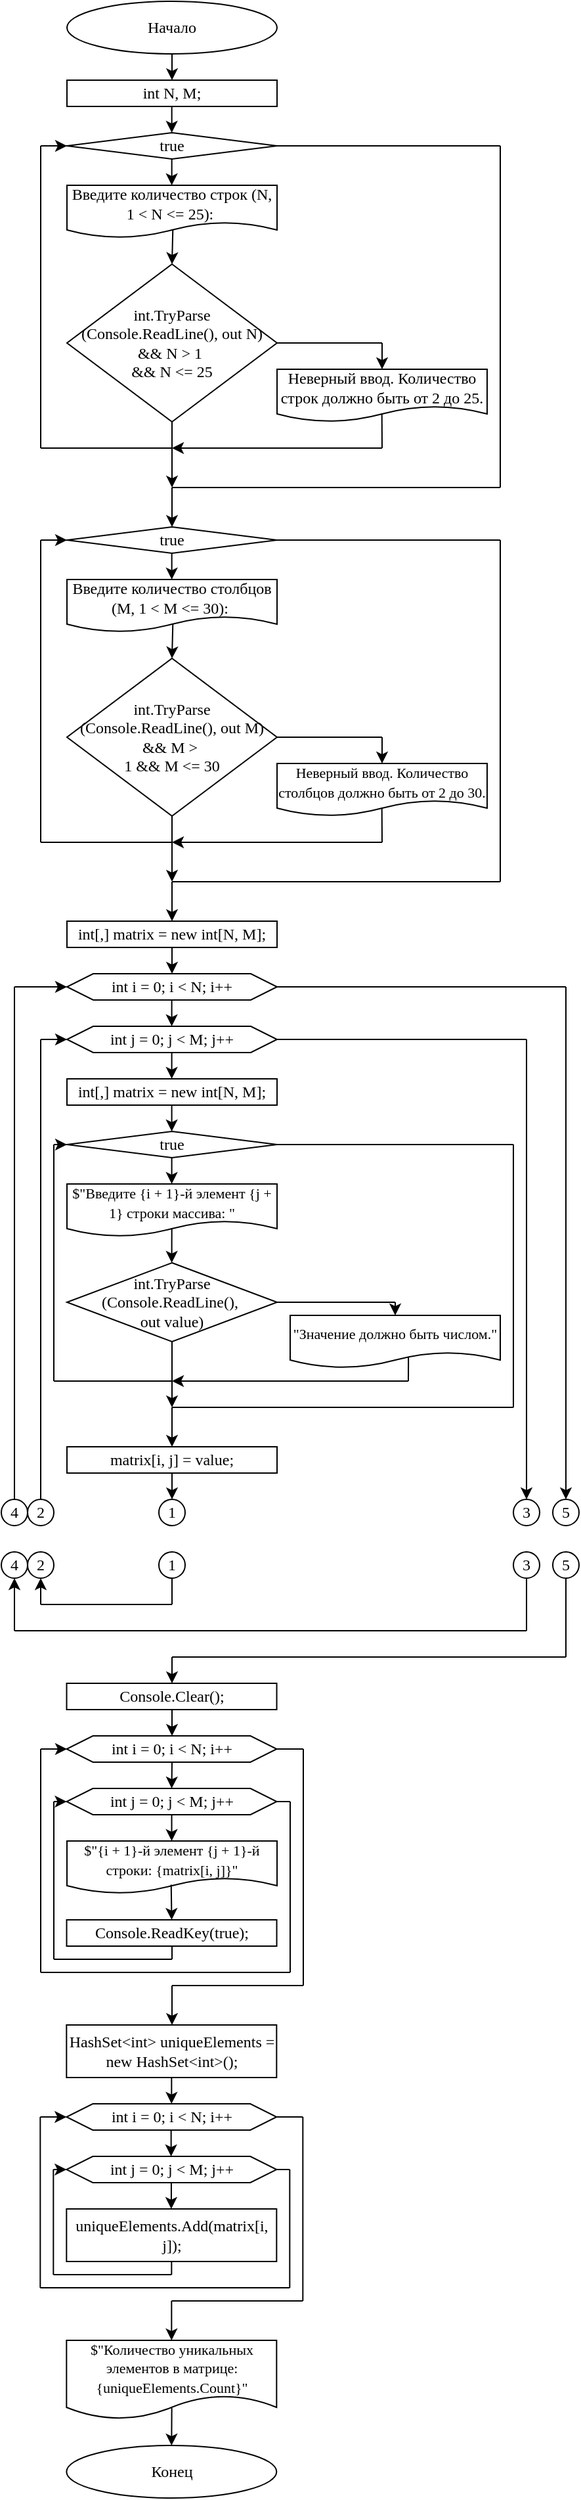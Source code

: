 <mxfile version="24.7.17">
  <diagram name="Страница — 1" id="_hEnDNuZC0-9BNf5I3-u">
    <mxGraphModel dx="1050" dy="621" grid="1" gridSize="10" guides="1" tooltips="1" connect="1" arrows="1" fold="1" page="1" pageScale="1" pageWidth="827" pageHeight="1169" math="0" shadow="0">
      <root>
        <mxCell id="0" />
        <mxCell id="1" parent="0" />
        <mxCell id="D90VI0-EXbcfJWrA68ud-1" value="&lt;font face=&quot;Times New Roman&quot;&gt;Начало&lt;/font&gt;" style="ellipse;whiteSpace=wrap;html=1;" parent="1" vertex="1">
          <mxGeometry x="320" width="160" height="40" as="geometry" />
        </mxCell>
        <mxCell id="D90VI0-EXbcfJWrA68ud-2" value="" style="endArrow=classic;html=1;rounded=0;" parent="1" edge="1">
          <mxGeometry width="50" height="50" relative="1" as="geometry">
            <mxPoint x="400" y="40" as="sourcePoint" />
            <mxPoint x="400" y="60" as="targetPoint" />
          </mxGeometry>
        </mxCell>
        <mxCell id="D90VI0-EXbcfJWrA68ud-3" value="&lt;font face=&quot;Times New Roman&quot;&gt;int N, M;&lt;/font&gt;" style="rounded=0;whiteSpace=wrap;html=1;" parent="1" vertex="1">
          <mxGeometry x="320" y="60" width="160" height="20" as="geometry" />
        </mxCell>
        <mxCell id="D90VI0-EXbcfJWrA68ud-4" value="" style="endArrow=classic;html=1;rounded=0;" parent="1" edge="1">
          <mxGeometry width="50" height="50" relative="1" as="geometry">
            <mxPoint x="399.83" y="80" as="sourcePoint" />
            <mxPoint x="399.83" y="100" as="targetPoint" />
          </mxGeometry>
        </mxCell>
        <mxCell id="D90VI0-EXbcfJWrA68ud-5" value="&lt;font face=&quot;Times New Roman&quot;&gt;true&lt;/font&gt;" style="rhombus;whiteSpace=wrap;html=1;" parent="1" vertex="1">
          <mxGeometry x="320" y="100" width="160" height="20" as="geometry" />
        </mxCell>
        <mxCell id="D90VI0-EXbcfJWrA68ud-6" value="" style="endArrow=classic;html=1;rounded=0;" parent="1" edge="1">
          <mxGeometry width="50" height="50" relative="1" as="geometry">
            <mxPoint x="399.83" y="120" as="sourcePoint" />
            <mxPoint x="399.83" y="140" as="targetPoint" />
          </mxGeometry>
        </mxCell>
        <mxCell id="D90VI0-EXbcfJWrA68ud-7" value="&lt;font face=&quot;Times New Roman&quot;&gt;Введите количество строк (N, 1 &amp;lt; N &amp;lt;= 25):&amp;nbsp;&lt;/font&gt;" style="shape=document;whiteSpace=wrap;html=1;boundedLbl=1;" parent="1" vertex="1">
          <mxGeometry x="320" y="140" width="160" height="40" as="geometry" />
        </mxCell>
        <mxCell id="D90VI0-EXbcfJWrA68ud-8" value="" style="endArrow=classic;html=1;rounded=0;exitX=0.504;exitY=0.847;exitDx=0;exitDy=0;exitPerimeter=0;" parent="1" source="D90VI0-EXbcfJWrA68ud-7" edge="1">
          <mxGeometry width="50" height="50" relative="1" as="geometry">
            <mxPoint x="350" y="250" as="sourcePoint" />
            <mxPoint x="400" y="200" as="targetPoint" />
          </mxGeometry>
        </mxCell>
        <mxCell id="D90VI0-EXbcfJWrA68ud-9" value="&lt;font face=&quot;Times New Roman&quot;&gt;int.TryParse&lt;/font&gt;&lt;div&gt;&lt;font face=&quot;OwuggKouk_obIYydFLFJ&quot;&gt;(Console.ReadLine(), out N) &amp;amp;&amp;amp; N &amp;gt; 1&amp;nbsp;&lt;/font&gt;&lt;/div&gt;&lt;div&gt;&lt;font face=&quot;OwuggKouk_obIYydFLFJ&quot;&gt;&amp;amp;&amp;amp; N &amp;lt;= 25&lt;/font&gt;&lt;/div&gt;" style="rhombus;whiteSpace=wrap;html=1;" parent="1" vertex="1">
          <mxGeometry x="320" y="200" width="160" height="120" as="geometry" />
        </mxCell>
        <mxCell id="D90VI0-EXbcfJWrA68ud-10" value="" style="endArrow=none;html=1;rounded=0;" parent="1" edge="1">
          <mxGeometry width="50" height="50" relative="1" as="geometry">
            <mxPoint x="480" y="260" as="sourcePoint" />
            <mxPoint x="560" y="260" as="targetPoint" />
          </mxGeometry>
        </mxCell>
        <mxCell id="D90VI0-EXbcfJWrA68ud-11" value="&lt;font face=&quot;Times New Roman&quot;&gt;Неверный ввод. Количество строк должно быть от 2 до 25.&lt;/font&gt;" style="shape=document;whiteSpace=wrap;html=1;boundedLbl=1;" parent="1" vertex="1">
          <mxGeometry x="480" y="280" width="160" height="40" as="geometry" />
        </mxCell>
        <mxCell id="D90VI0-EXbcfJWrA68ud-12" value="" style="endArrow=classic;html=1;rounded=0;entryX=0.5;entryY=0;entryDx=0;entryDy=0;" parent="1" target="D90VI0-EXbcfJWrA68ud-11" edge="1">
          <mxGeometry width="50" height="50" relative="1" as="geometry">
            <mxPoint x="560" y="260" as="sourcePoint" />
            <mxPoint x="610" y="210" as="targetPoint" />
          </mxGeometry>
        </mxCell>
        <mxCell id="D90VI0-EXbcfJWrA68ud-16" value="" style="endArrow=classic;html=1;rounded=0;" parent="1" edge="1">
          <mxGeometry width="50" height="50" relative="1" as="geometry">
            <mxPoint x="560" y="340" as="sourcePoint" />
            <mxPoint x="400" y="340" as="targetPoint" />
          </mxGeometry>
        </mxCell>
        <mxCell id="D90VI0-EXbcfJWrA68ud-17" value="" style="endArrow=none;html=1;rounded=0;entryX=0.499;entryY=0.842;entryDx=0;entryDy=0;entryPerimeter=0;" parent="1" target="D90VI0-EXbcfJWrA68ud-11" edge="1">
          <mxGeometry width="50" height="50" relative="1" as="geometry">
            <mxPoint x="560" y="340" as="sourcePoint" />
            <mxPoint x="610" y="290" as="targetPoint" />
          </mxGeometry>
        </mxCell>
        <mxCell id="D90VI0-EXbcfJWrA68ud-18" value="" style="endArrow=none;html=1;rounded=0;" parent="1" edge="1">
          <mxGeometry width="50" height="50" relative="1" as="geometry">
            <mxPoint x="400" y="360" as="sourcePoint" />
            <mxPoint x="400" y="320" as="targetPoint" />
          </mxGeometry>
        </mxCell>
        <mxCell id="D90VI0-EXbcfJWrA68ud-19" value="" style="endArrow=none;html=1;rounded=0;" parent="1" edge="1">
          <mxGeometry width="50" height="50" relative="1" as="geometry">
            <mxPoint x="300" y="340" as="sourcePoint" />
            <mxPoint x="400" y="340" as="targetPoint" />
          </mxGeometry>
        </mxCell>
        <mxCell id="D90VI0-EXbcfJWrA68ud-20" value="" style="endArrow=none;html=1;rounded=0;" parent="1" edge="1">
          <mxGeometry width="50" height="50" relative="1" as="geometry">
            <mxPoint x="300" y="340" as="sourcePoint" />
            <mxPoint x="300" y="110" as="targetPoint" />
          </mxGeometry>
        </mxCell>
        <mxCell id="D90VI0-EXbcfJWrA68ud-21" value="" style="endArrow=classic;html=1;rounded=0;" parent="1" edge="1">
          <mxGeometry width="50" height="50" relative="1" as="geometry">
            <mxPoint x="300" y="110" as="sourcePoint" />
            <mxPoint x="320" y="110" as="targetPoint" />
          </mxGeometry>
        </mxCell>
        <mxCell id="D90VI0-EXbcfJWrA68ud-22" value="" style="endArrow=none;html=1;rounded=0;" parent="1" edge="1">
          <mxGeometry width="50" height="50" relative="1" as="geometry">
            <mxPoint x="650" y="110" as="sourcePoint" />
            <mxPoint x="480" y="110" as="targetPoint" />
          </mxGeometry>
        </mxCell>
        <mxCell id="D90VI0-EXbcfJWrA68ud-23" value="" style="endArrow=none;html=1;rounded=0;" parent="1" edge="1">
          <mxGeometry width="50" height="50" relative="1" as="geometry">
            <mxPoint x="650" y="110" as="sourcePoint" />
            <mxPoint x="650" y="370" as="targetPoint" />
          </mxGeometry>
        </mxCell>
        <mxCell id="D90VI0-EXbcfJWrA68ud-24" value="" style="endArrow=none;html=1;rounded=0;" parent="1" edge="1">
          <mxGeometry width="50" height="50" relative="1" as="geometry">
            <mxPoint x="400" y="370" as="sourcePoint" />
            <mxPoint x="650" y="370" as="targetPoint" />
          </mxGeometry>
        </mxCell>
        <mxCell id="D90VI0-EXbcfJWrA68ud-25" value="" style="endArrow=classic;html=1;rounded=0;" parent="1" edge="1">
          <mxGeometry width="50" height="50" relative="1" as="geometry">
            <mxPoint x="400" y="370" as="sourcePoint" />
            <mxPoint x="400" y="400" as="targetPoint" />
          </mxGeometry>
        </mxCell>
        <mxCell id="D90VI0-EXbcfJWrA68ud-26" value="" style="endArrow=classic;html=1;rounded=0;" parent="1" edge="1">
          <mxGeometry width="50" height="50" relative="1" as="geometry">
            <mxPoint x="400" y="360" as="sourcePoint" />
            <mxPoint x="400" y="370" as="targetPoint" />
          </mxGeometry>
        </mxCell>
        <mxCell id="D90VI0-EXbcfJWrA68ud-27" value="&lt;font face=&quot;Times New Roman&quot;&gt;true&lt;/font&gt;" style="rhombus;whiteSpace=wrap;html=1;" parent="1" vertex="1">
          <mxGeometry x="320" y="400" width="160" height="20" as="geometry" />
        </mxCell>
        <mxCell id="D90VI0-EXbcfJWrA68ud-28" value="" style="endArrow=classic;html=1;rounded=0;" parent="1" edge="1">
          <mxGeometry width="50" height="50" relative="1" as="geometry">
            <mxPoint x="399.83" y="420" as="sourcePoint" />
            <mxPoint x="399.83" y="440" as="targetPoint" />
          </mxGeometry>
        </mxCell>
        <mxCell id="D90VI0-EXbcfJWrA68ud-29" value="&lt;font face=&quot;Times New Roman&quot;&gt;Введите количество столбцов (M, 1 &amp;lt; M &amp;lt;= 30):&amp;nbsp;&lt;/font&gt;" style="shape=document;whiteSpace=wrap;html=1;boundedLbl=1;" parent="1" vertex="1">
          <mxGeometry x="320" y="440" width="160" height="40" as="geometry" />
        </mxCell>
        <mxCell id="D90VI0-EXbcfJWrA68ud-30" value="" style="endArrow=classic;html=1;rounded=0;exitX=0.504;exitY=0.847;exitDx=0;exitDy=0;exitPerimeter=0;" parent="1" source="D90VI0-EXbcfJWrA68ud-29" edge="1">
          <mxGeometry width="50" height="50" relative="1" as="geometry">
            <mxPoint x="350" y="550" as="sourcePoint" />
            <mxPoint x="400" y="500" as="targetPoint" />
          </mxGeometry>
        </mxCell>
        <mxCell id="D90VI0-EXbcfJWrA68ud-31" value="&lt;font face=&quot;Times New Roman&quot;&gt;int.TryParse&lt;/font&gt;&lt;div&gt;&lt;font face=&quot;Times New Roman&quot;&gt;(Console.ReadLine(), out M) &amp;amp;&amp;amp; M &amp;gt;&amp;nbsp;&lt;/font&gt;&lt;/div&gt;&lt;div&gt;&lt;font face=&quot;Times New Roman&quot;&gt;1 &amp;amp;&amp;amp; M &amp;lt;= 30&lt;/font&gt;&lt;/div&gt;" style="rhombus;whiteSpace=wrap;html=1;" parent="1" vertex="1">
          <mxGeometry x="320" y="500" width="160" height="120" as="geometry" />
        </mxCell>
        <mxCell id="D90VI0-EXbcfJWrA68ud-32" value="" style="endArrow=none;html=1;rounded=0;" parent="1" edge="1">
          <mxGeometry width="50" height="50" relative="1" as="geometry">
            <mxPoint x="480" y="560" as="sourcePoint" />
            <mxPoint x="560" y="560" as="targetPoint" />
          </mxGeometry>
        </mxCell>
        <mxCell id="D90VI0-EXbcfJWrA68ud-33" value="&lt;font style=&quot;font-size: 11px;&quot; face=&quot;Times New Roman&quot;&gt;Неверный ввод. Количество столбцов должно быть от 2 до 30.&lt;/font&gt;" style="shape=document;whiteSpace=wrap;html=1;boundedLbl=1;" parent="1" vertex="1">
          <mxGeometry x="480" y="580" width="160" height="40" as="geometry" />
        </mxCell>
        <mxCell id="D90VI0-EXbcfJWrA68ud-34" value="" style="endArrow=classic;html=1;rounded=0;entryX=0.5;entryY=0;entryDx=0;entryDy=0;" parent="1" target="D90VI0-EXbcfJWrA68ud-33" edge="1">
          <mxGeometry width="50" height="50" relative="1" as="geometry">
            <mxPoint x="560" y="560" as="sourcePoint" />
            <mxPoint x="610" y="510" as="targetPoint" />
          </mxGeometry>
        </mxCell>
        <mxCell id="D90VI0-EXbcfJWrA68ud-35" value="" style="endArrow=classic;html=1;rounded=0;" parent="1" edge="1">
          <mxGeometry width="50" height="50" relative="1" as="geometry">
            <mxPoint x="560" y="640" as="sourcePoint" />
            <mxPoint x="400" y="640" as="targetPoint" />
          </mxGeometry>
        </mxCell>
        <mxCell id="D90VI0-EXbcfJWrA68ud-36" value="" style="endArrow=none;html=1;rounded=0;entryX=0.499;entryY=0.842;entryDx=0;entryDy=0;entryPerimeter=0;" parent="1" target="D90VI0-EXbcfJWrA68ud-33" edge="1">
          <mxGeometry width="50" height="50" relative="1" as="geometry">
            <mxPoint x="560" y="640" as="sourcePoint" />
            <mxPoint x="610" y="590" as="targetPoint" />
          </mxGeometry>
        </mxCell>
        <mxCell id="D90VI0-EXbcfJWrA68ud-37" value="" style="endArrow=none;html=1;rounded=0;" parent="1" edge="1">
          <mxGeometry width="50" height="50" relative="1" as="geometry">
            <mxPoint x="400" y="660" as="sourcePoint" />
            <mxPoint x="400" y="620" as="targetPoint" />
          </mxGeometry>
        </mxCell>
        <mxCell id="D90VI0-EXbcfJWrA68ud-38" value="" style="endArrow=none;html=1;rounded=0;" parent="1" edge="1">
          <mxGeometry width="50" height="50" relative="1" as="geometry">
            <mxPoint x="300" y="640" as="sourcePoint" />
            <mxPoint x="400" y="640" as="targetPoint" />
          </mxGeometry>
        </mxCell>
        <mxCell id="D90VI0-EXbcfJWrA68ud-39" value="" style="endArrow=none;html=1;rounded=0;" parent="1" edge="1">
          <mxGeometry width="50" height="50" relative="1" as="geometry">
            <mxPoint x="300" y="640" as="sourcePoint" />
            <mxPoint x="300" y="410" as="targetPoint" />
          </mxGeometry>
        </mxCell>
        <mxCell id="D90VI0-EXbcfJWrA68ud-40" value="" style="endArrow=classic;html=1;rounded=0;" parent="1" edge="1">
          <mxGeometry width="50" height="50" relative="1" as="geometry">
            <mxPoint x="300" y="410" as="sourcePoint" />
            <mxPoint x="320" y="410" as="targetPoint" />
          </mxGeometry>
        </mxCell>
        <mxCell id="D90VI0-EXbcfJWrA68ud-41" value="" style="endArrow=none;html=1;rounded=0;" parent="1" edge="1">
          <mxGeometry width="50" height="50" relative="1" as="geometry">
            <mxPoint x="650" y="410" as="sourcePoint" />
            <mxPoint x="480" y="410" as="targetPoint" />
          </mxGeometry>
        </mxCell>
        <mxCell id="D90VI0-EXbcfJWrA68ud-42" value="" style="endArrow=none;html=1;rounded=0;" parent="1" edge="1">
          <mxGeometry width="50" height="50" relative="1" as="geometry">
            <mxPoint x="650" y="410" as="sourcePoint" />
            <mxPoint x="650" y="670" as="targetPoint" />
          </mxGeometry>
        </mxCell>
        <mxCell id="D90VI0-EXbcfJWrA68ud-43" value="" style="endArrow=none;html=1;rounded=0;" parent="1" edge="1">
          <mxGeometry width="50" height="50" relative="1" as="geometry">
            <mxPoint x="400" y="670" as="sourcePoint" />
            <mxPoint x="650" y="670" as="targetPoint" />
          </mxGeometry>
        </mxCell>
        <mxCell id="D90VI0-EXbcfJWrA68ud-44" value="" style="endArrow=classic;html=1;rounded=0;" parent="1" edge="1">
          <mxGeometry width="50" height="50" relative="1" as="geometry">
            <mxPoint x="400" y="670" as="sourcePoint" />
            <mxPoint x="400" y="700" as="targetPoint" />
          </mxGeometry>
        </mxCell>
        <mxCell id="D90VI0-EXbcfJWrA68ud-45" value="" style="endArrow=classic;html=1;rounded=0;" parent="1" edge="1">
          <mxGeometry width="50" height="50" relative="1" as="geometry">
            <mxPoint x="400" y="660" as="sourcePoint" />
            <mxPoint x="400" y="670" as="targetPoint" />
          </mxGeometry>
        </mxCell>
        <mxCell id="D90VI0-EXbcfJWrA68ud-46" value="&lt;font face=&quot;Times New Roman&quot;&gt;int[,] matrix = new int[N, M];&lt;/font&gt;" style="rounded=0;whiteSpace=wrap;html=1;" parent="1" vertex="1">
          <mxGeometry x="320" y="700" width="160" height="20" as="geometry" />
        </mxCell>
        <mxCell id="D90VI0-EXbcfJWrA68ud-47" value="" style="endArrow=classic;html=1;rounded=0;" parent="1" edge="1">
          <mxGeometry width="50" height="50" relative="1" as="geometry">
            <mxPoint x="400" y="720" as="sourcePoint" />
            <mxPoint x="400" y="740" as="targetPoint" />
          </mxGeometry>
        </mxCell>
        <mxCell id="D90VI0-EXbcfJWrA68ud-48" value="&lt;font face=&quot;Times New Roman&quot;&gt;int i = 0; i &amp;lt; N; i++&lt;/font&gt;" style="shape=hexagon;perimeter=hexagonPerimeter2;whiteSpace=wrap;html=1;fixedSize=1;" parent="1" vertex="1">
          <mxGeometry x="320" y="740" width="160" height="20" as="geometry" />
        </mxCell>
        <mxCell id="D90VI0-EXbcfJWrA68ud-49" value="" style="endArrow=classic;html=1;rounded=0;" parent="1" edge="1">
          <mxGeometry width="50" height="50" relative="1" as="geometry">
            <mxPoint x="399.8" y="760" as="sourcePoint" />
            <mxPoint x="399.8" y="780" as="targetPoint" />
          </mxGeometry>
        </mxCell>
        <mxCell id="D90VI0-EXbcfJWrA68ud-50" value="&lt;font face=&quot;Times New Roman&quot;&gt;int j = 0; j &amp;lt; M; j++&lt;/font&gt;" style="shape=hexagon;perimeter=hexagonPerimeter2;whiteSpace=wrap;html=1;fixedSize=1;" parent="1" vertex="1">
          <mxGeometry x="320" y="780" width="160" height="20" as="geometry" />
        </mxCell>
        <mxCell id="D90VI0-EXbcfJWrA68ud-51" value="&lt;font face=&quot;Times New Roman&quot;&gt;int[,] matrix = new int[N, M];&lt;/font&gt;" style="rounded=0;whiteSpace=wrap;html=1;" parent="1" vertex="1">
          <mxGeometry x="320" y="820" width="160" height="20" as="geometry" />
        </mxCell>
        <mxCell id="D90VI0-EXbcfJWrA68ud-52" value="" style="endArrow=classic;html=1;rounded=0;" parent="1" edge="1">
          <mxGeometry width="50" height="50" relative="1" as="geometry">
            <mxPoint x="399.8" y="800" as="sourcePoint" />
            <mxPoint x="399.8" y="820" as="targetPoint" />
          </mxGeometry>
        </mxCell>
        <mxCell id="D90VI0-EXbcfJWrA68ud-53" value="" style="endArrow=classic;html=1;rounded=0;" parent="1" edge="1">
          <mxGeometry width="50" height="50" relative="1" as="geometry">
            <mxPoint x="399.8" y="840" as="sourcePoint" />
            <mxPoint x="399.8" y="860" as="targetPoint" />
          </mxGeometry>
        </mxCell>
        <mxCell id="D90VI0-EXbcfJWrA68ud-54" value="&lt;font face=&quot;Times New Roman&quot;&gt;true&lt;/font&gt;" style="rhombus;whiteSpace=wrap;html=1;" parent="1" vertex="1">
          <mxGeometry x="320" y="860" width="160" height="20" as="geometry" />
        </mxCell>
        <mxCell id="D90VI0-EXbcfJWrA68ud-55" value="" style="endArrow=classic;html=1;rounded=0;" parent="1" edge="1">
          <mxGeometry width="50" height="50" relative="1" as="geometry">
            <mxPoint x="399.8" y="880" as="sourcePoint" />
            <mxPoint x="399.8" y="900" as="targetPoint" />
          </mxGeometry>
        </mxCell>
        <mxCell id="D90VI0-EXbcfJWrA68ud-56" value="&lt;font face=&quot;Times New Roman&quot;&gt;&lt;span style=&quot;font-size: 11px;&quot;&gt;$&quot;Введите {i + 1}-й элемент {j + 1} строки массива: &quot;&lt;/span&gt;&lt;/font&gt;" style="shape=document;whiteSpace=wrap;html=1;boundedLbl=1;" parent="1" vertex="1">
          <mxGeometry x="320" y="900" width="160" height="40" as="geometry" />
        </mxCell>
        <mxCell id="D90VI0-EXbcfJWrA68ud-57" value="" style="endArrow=classic;html=1;rounded=0;exitX=0.499;exitY=0.838;exitDx=0;exitDy=0;exitPerimeter=0;" parent="1" source="D90VI0-EXbcfJWrA68ud-56" edge="1">
          <mxGeometry width="50" height="50" relative="1" as="geometry">
            <mxPoint x="399.8" y="940" as="sourcePoint" />
            <mxPoint x="399.8" y="960" as="targetPoint" />
          </mxGeometry>
        </mxCell>
        <mxCell id="D90VI0-EXbcfJWrA68ud-58" value="&lt;font face=&quot;Times New Roman&quot;&gt;int.TryParse&lt;/font&gt;&lt;div&gt;&lt;font face=&quot;Times New Roman&quot;&gt;(Console.ReadLine(),&amp;nbsp;&lt;/font&gt;&lt;/div&gt;&lt;div&gt;&lt;font face=&quot;Times New Roman&quot;&gt;out value)&lt;/font&gt;&lt;br&gt;&lt;/div&gt;" style="rhombus;whiteSpace=wrap;html=1;" parent="1" vertex="1">
          <mxGeometry x="320" y="960" width="160" height="60" as="geometry" />
        </mxCell>
        <mxCell id="D90VI0-EXbcfJWrA68ud-59" value="" style="endArrow=none;html=1;rounded=0;" parent="1" edge="1">
          <mxGeometry width="50" height="50" relative="1" as="geometry">
            <mxPoint x="480" y="990" as="sourcePoint" />
            <mxPoint x="570" y="990" as="targetPoint" />
          </mxGeometry>
        </mxCell>
        <mxCell id="D90VI0-EXbcfJWrA68ud-60" value="&lt;font face=&quot;Times New Roman&quot;&gt;&lt;span style=&quot;font-size: 11px;&quot;&gt;&quot;Значение должно быть числом.&quot;&lt;/span&gt;&lt;/font&gt;" style="shape=document;whiteSpace=wrap;html=1;boundedLbl=1;" parent="1" vertex="1">
          <mxGeometry x="490" y="1000" width="160" height="40" as="geometry" />
        </mxCell>
        <mxCell id="D90VI0-EXbcfJWrA68ud-61" value="" style="endArrow=classic;html=1;rounded=0;entryX=0.5;entryY=0;entryDx=0;entryDy=0;" parent="1" target="D90VI0-EXbcfJWrA68ud-60" edge="1">
          <mxGeometry width="50" height="50" relative="1" as="geometry">
            <mxPoint x="570" y="990" as="sourcePoint" />
            <mxPoint x="620" y="940" as="targetPoint" />
          </mxGeometry>
        </mxCell>
        <mxCell id="D90VI0-EXbcfJWrA68ud-63" value="" style="endArrow=none;html=1;rounded=0;entryX=0.563;entryY=0.794;entryDx=0;entryDy=0;entryPerimeter=0;" parent="1" target="D90VI0-EXbcfJWrA68ud-60" edge="1">
          <mxGeometry width="50" height="50" relative="1" as="geometry">
            <mxPoint x="580" y="1050" as="sourcePoint" />
            <mxPoint x="580" y="1040" as="targetPoint" />
          </mxGeometry>
        </mxCell>
        <mxCell id="D90VI0-EXbcfJWrA68ud-64" value="" style="endArrow=classic;html=1;rounded=0;" parent="1" edge="1">
          <mxGeometry width="50" height="50" relative="1" as="geometry">
            <mxPoint x="580" y="1050" as="sourcePoint" />
            <mxPoint x="400" y="1050" as="targetPoint" />
          </mxGeometry>
        </mxCell>
        <mxCell id="D90VI0-EXbcfJWrA68ud-65" value="" style="endArrow=none;html=1;rounded=0;" parent="1" edge="1">
          <mxGeometry width="50" height="50" relative="1" as="geometry">
            <mxPoint x="400" y="1060" as="sourcePoint" />
            <mxPoint x="400" y="1020" as="targetPoint" />
          </mxGeometry>
        </mxCell>
        <mxCell id="D90VI0-EXbcfJWrA68ud-66" value="" style="endArrow=none;html=1;rounded=0;" parent="1" edge="1">
          <mxGeometry width="50" height="50" relative="1" as="geometry">
            <mxPoint x="310" y="1050" as="sourcePoint" />
            <mxPoint x="400" y="1050" as="targetPoint" />
          </mxGeometry>
        </mxCell>
        <mxCell id="D90VI0-EXbcfJWrA68ud-67" value="" style="endArrow=none;html=1;rounded=0;" parent="1" edge="1">
          <mxGeometry width="50" height="50" relative="1" as="geometry">
            <mxPoint x="310" y="1050" as="sourcePoint" />
            <mxPoint x="310" y="870" as="targetPoint" />
          </mxGeometry>
        </mxCell>
        <mxCell id="D90VI0-EXbcfJWrA68ud-68" value="" style="endArrow=classic;html=1;rounded=0;" parent="1" edge="1">
          <mxGeometry width="50" height="50" relative="1" as="geometry">
            <mxPoint x="310" y="870" as="sourcePoint" />
            <mxPoint x="320" y="870" as="targetPoint" />
          </mxGeometry>
        </mxCell>
        <mxCell id="D90VI0-EXbcfJWrA68ud-69" value="" style="endArrow=none;html=1;rounded=0;" parent="1" edge="1">
          <mxGeometry width="50" height="50" relative="1" as="geometry">
            <mxPoint x="660" y="870" as="sourcePoint" />
            <mxPoint x="480" y="870" as="targetPoint" />
          </mxGeometry>
        </mxCell>
        <mxCell id="D90VI0-EXbcfJWrA68ud-70" value="" style="endArrow=none;html=1;rounded=0;" parent="1" edge="1">
          <mxGeometry width="50" height="50" relative="1" as="geometry">
            <mxPoint x="660" y="1070" as="sourcePoint" />
            <mxPoint x="660" y="870" as="targetPoint" />
          </mxGeometry>
        </mxCell>
        <mxCell id="D90VI0-EXbcfJWrA68ud-71" value="" style="endArrow=none;html=1;rounded=0;" parent="1" edge="1">
          <mxGeometry width="50" height="50" relative="1" as="geometry">
            <mxPoint x="400" y="1070" as="sourcePoint" />
            <mxPoint x="660" y="1070" as="targetPoint" />
          </mxGeometry>
        </mxCell>
        <mxCell id="D90VI0-EXbcfJWrA68ud-72" value="" style="endArrow=classic;html=1;rounded=0;" parent="1" edge="1">
          <mxGeometry width="50" height="50" relative="1" as="geometry">
            <mxPoint x="400" y="1070" as="sourcePoint" />
            <mxPoint x="400" y="1100" as="targetPoint" />
          </mxGeometry>
        </mxCell>
        <mxCell id="D90VI0-EXbcfJWrA68ud-73" value="" style="endArrow=classic;html=1;rounded=0;" parent="1" edge="1">
          <mxGeometry width="50" height="50" relative="1" as="geometry">
            <mxPoint x="400" y="1060" as="sourcePoint" />
            <mxPoint x="400" y="1070" as="targetPoint" />
          </mxGeometry>
        </mxCell>
        <mxCell id="D90VI0-EXbcfJWrA68ud-74" value="&lt;font face=&quot;Times New Roman&quot;&gt;matrix[i, j] = value;&lt;/font&gt;" style="rounded=0;whiteSpace=wrap;html=1;" parent="1" vertex="1">
          <mxGeometry x="320" y="1100" width="160" height="20" as="geometry" />
        </mxCell>
        <mxCell id="D90VI0-EXbcfJWrA68ud-75" value="" style="endArrow=classic;html=1;rounded=0;" parent="1" edge="1">
          <mxGeometry width="50" height="50" relative="1" as="geometry">
            <mxPoint x="400" y="1120" as="sourcePoint" />
            <mxPoint x="400" y="1140" as="targetPoint" />
          </mxGeometry>
        </mxCell>
        <mxCell id="D90VI0-EXbcfJWrA68ud-76" value="&lt;font face=&quot;Times New Roman&quot;&gt;1&lt;/font&gt;" style="ellipse;whiteSpace=wrap;html=1;aspect=fixed;" parent="1" vertex="1">
          <mxGeometry x="390" y="1140" width="20" height="20" as="geometry" />
        </mxCell>
        <mxCell id="D90VI0-EXbcfJWrA68ud-77" value="&lt;font face=&quot;Times New Roman&quot;&gt;1&lt;/font&gt;" style="ellipse;whiteSpace=wrap;html=1;aspect=fixed;" parent="1" vertex="1">
          <mxGeometry x="390" y="1180" width="20" height="20" as="geometry" />
        </mxCell>
        <mxCell id="D90VI0-EXbcfJWrA68ud-78" value="" style="endArrow=none;html=1;rounded=0;" parent="1" edge="1">
          <mxGeometry width="50" height="50" relative="1" as="geometry">
            <mxPoint x="400" y="1220" as="sourcePoint" />
            <mxPoint x="400" y="1200" as="targetPoint" />
          </mxGeometry>
        </mxCell>
        <mxCell id="D90VI0-EXbcfJWrA68ud-79" value="" style="endArrow=none;html=1;rounded=0;" parent="1" edge="1">
          <mxGeometry width="50" height="50" relative="1" as="geometry">
            <mxPoint x="300" y="1220" as="sourcePoint" />
            <mxPoint x="400" y="1220" as="targetPoint" />
          </mxGeometry>
        </mxCell>
        <mxCell id="D90VI0-EXbcfJWrA68ud-80" value="" style="endArrow=classic;html=1;rounded=0;" parent="1" edge="1">
          <mxGeometry width="50" height="50" relative="1" as="geometry">
            <mxPoint x="300" y="1220" as="sourcePoint" />
            <mxPoint x="300" y="1200" as="targetPoint" />
          </mxGeometry>
        </mxCell>
        <mxCell id="D90VI0-EXbcfJWrA68ud-81" value="&lt;font face=&quot;Times New Roman&quot;&gt;2&lt;/font&gt;" style="ellipse;whiteSpace=wrap;html=1;aspect=fixed;" parent="1" vertex="1">
          <mxGeometry x="290" y="1180" width="20" height="20" as="geometry" />
        </mxCell>
        <mxCell id="D90VI0-EXbcfJWrA68ud-82" value="&lt;font face=&quot;Times New Roman&quot;&gt;2&lt;/font&gt;" style="ellipse;whiteSpace=wrap;html=1;aspect=fixed;" parent="1" vertex="1">
          <mxGeometry x="290" y="1140" width="20" height="20" as="geometry" />
        </mxCell>
        <mxCell id="D90VI0-EXbcfJWrA68ud-83" value="" style="endArrow=none;html=1;rounded=0;" parent="1" edge="1">
          <mxGeometry width="50" height="50" relative="1" as="geometry">
            <mxPoint x="300" y="1140" as="sourcePoint" />
            <mxPoint x="300" y="790" as="targetPoint" />
          </mxGeometry>
        </mxCell>
        <mxCell id="D90VI0-EXbcfJWrA68ud-84" value="" style="endArrow=classic;html=1;rounded=0;entryX=0;entryY=0.5;entryDx=0;entryDy=0;" parent="1" target="D90VI0-EXbcfJWrA68ud-50" edge="1">
          <mxGeometry width="50" height="50" relative="1" as="geometry">
            <mxPoint x="300" y="790" as="sourcePoint" />
            <mxPoint x="350" y="740" as="targetPoint" />
          </mxGeometry>
        </mxCell>
        <mxCell id="D90VI0-EXbcfJWrA68ud-85" value="" style="endArrow=none;html=1;rounded=0;" parent="1" edge="1">
          <mxGeometry width="50" height="50" relative="1" as="geometry">
            <mxPoint x="480" y="790" as="sourcePoint" />
            <mxPoint x="670" y="790" as="targetPoint" />
          </mxGeometry>
        </mxCell>
        <mxCell id="D90VI0-EXbcfJWrA68ud-87" value="" style="endArrow=classic;html=1;rounded=0;" parent="1" edge="1">
          <mxGeometry width="50" height="50" relative="1" as="geometry">
            <mxPoint x="670" y="790" as="sourcePoint" />
            <mxPoint x="670" y="1140" as="targetPoint" />
          </mxGeometry>
        </mxCell>
        <mxCell id="D90VI0-EXbcfJWrA68ud-88" value="&lt;font face=&quot;Times New Roman&quot;&gt;3&lt;/font&gt;" style="ellipse;whiteSpace=wrap;html=1;aspect=fixed;" parent="1" vertex="1">
          <mxGeometry x="660" y="1140" width="20" height="20" as="geometry" />
        </mxCell>
        <mxCell id="D90VI0-EXbcfJWrA68ud-89" value="&lt;font face=&quot;Times New Roman&quot;&gt;3&lt;/font&gt;" style="ellipse;whiteSpace=wrap;html=1;aspect=fixed;" parent="1" vertex="1">
          <mxGeometry x="660" y="1180" width="20" height="20" as="geometry" />
        </mxCell>
        <mxCell id="D90VI0-EXbcfJWrA68ud-90" value="" style="endArrow=none;html=1;rounded=0;" parent="1" edge="1">
          <mxGeometry width="50" height="50" relative="1" as="geometry">
            <mxPoint x="670" y="1240" as="sourcePoint" />
            <mxPoint x="670" y="1200" as="targetPoint" />
          </mxGeometry>
        </mxCell>
        <mxCell id="D90VI0-EXbcfJWrA68ud-91" value="" style="endArrow=none;html=1;rounded=0;" parent="1" edge="1">
          <mxGeometry width="50" height="50" relative="1" as="geometry">
            <mxPoint x="280" y="1240" as="sourcePoint" />
            <mxPoint x="670" y="1240" as="targetPoint" />
          </mxGeometry>
        </mxCell>
        <mxCell id="D90VI0-EXbcfJWrA68ud-92" value="" style="endArrow=classic;html=1;rounded=0;" parent="1" edge="1">
          <mxGeometry width="50" height="50" relative="1" as="geometry">
            <mxPoint x="280" y="1240" as="sourcePoint" />
            <mxPoint x="280" y="1200" as="targetPoint" />
          </mxGeometry>
        </mxCell>
        <mxCell id="D90VI0-EXbcfJWrA68ud-93" value="&lt;font face=&quot;Times New Roman&quot;&gt;4&lt;/font&gt;" style="ellipse;whiteSpace=wrap;html=1;aspect=fixed;" parent="1" vertex="1">
          <mxGeometry x="270" y="1180" width="20" height="20" as="geometry" />
        </mxCell>
        <mxCell id="D90VI0-EXbcfJWrA68ud-94" value="&lt;font face=&quot;Times New Roman&quot;&gt;4&lt;/font&gt;" style="ellipse;whiteSpace=wrap;html=1;aspect=fixed;" parent="1" vertex="1">
          <mxGeometry x="270" y="1140" width="20" height="20" as="geometry" />
        </mxCell>
        <mxCell id="D90VI0-EXbcfJWrA68ud-95" value="" style="endArrow=none;html=1;rounded=0;" parent="1" edge="1">
          <mxGeometry width="50" height="50" relative="1" as="geometry">
            <mxPoint x="280" y="1140" as="sourcePoint" />
            <mxPoint x="280" y="750" as="targetPoint" />
          </mxGeometry>
        </mxCell>
        <mxCell id="D90VI0-EXbcfJWrA68ud-96" value="" style="endArrow=classic;html=1;rounded=0;entryX=0;entryY=0.5;entryDx=0;entryDy=0;" parent="1" target="D90VI0-EXbcfJWrA68ud-48" edge="1">
          <mxGeometry width="50" height="50" relative="1" as="geometry">
            <mxPoint x="280" y="750" as="sourcePoint" />
            <mxPoint x="330" y="700" as="targetPoint" />
          </mxGeometry>
        </mxCell>
        <mxCell id="D90VI0-EXbcfJWrA68ud-97" value="" style="endArrow=none;html=1;rounded=0;" parent="1" edge="1">
          <mxGeometry width="50" height="50" relative="1" as="geometry">
            <mxPoint x="480" y="750" as="sourcePoint" />
            <mxPoint x="700" y="750" as="targetPoint" />
          </mxGeometry>
        </mxCell>
        <mxCell id="D90VI0-EXbcfJWrA68ud-99" value="" style="endArrow=classic;html=1;rounded=0;" parent="1" edge="1">
          <mxGeometry width="50" height="50" relative="1" as="geometry">
            <mxPoint x="700" y="750" as="sourcePoint" />
            <mxPoint x="700" y="1140" as="targetPoint" />
          </mxGeometry>
        </mxCell>
        <mxCell id="D90VI0-EXbcfJWrA68ud-100" value="&lt;font face=&quot;Times New Roman&quot;&gt;5&lt;/font&gt;" style="ellipse;whiteSpace=wrap;html=1;aspect=fixed;" parent="1" vertex="1">
          <mxGeometry x="690" y="1140" width="20" height="20" as="geometry" />
        </mxCell>
        <mxCell id="D90VI0-EXbcfJWrA68ud-101" value="&lt;font face=&quot;Times New Roman&quot;&gt;5&lt;/font&gt;" style="ellipse;whiteSpace=wrap;html=1;aspect=fixed;" parent="1" vertex="1">
          <mxGeometry x="690" y="1180" width="20" height="20" as="geometry" />
        </mxCell>
        <mxCell id="D90VI0-EXbcfJWrA68ud-102" value="" style="endArrow=none;html=1;rounded=0;" parent="1" edge="1">
          <mxGeometry width="50" height="50" relative="1" as="geometry">
            <mxPoint x="700" y="1200" as="sourcePoint" />
            <mxPoint x="700" y="1260" as="targetPoint" />
          </mxGeometry>
        </mxCell>
        <mxCell id="D90VI0-EXbcfJWrA68ud-103" value="" style="endArrow=none;html=1;rounded=0;" parent="1" edge="1">
          <mxGeometry width="50" height="50" relative="1" as="geometry">
            <mxPoint x="400" y="1260" as="sourcePoint" />
            <mxPoint x="700" y="1260" as="targetPoint" />
          </mxGeometry>
        </mxCell>
        <mxCell id="D90VI0-EXbcfJWrA68ud-104" value="" style="endArrow=classic;html=1;rounded=0;" parent="1" edge="1">
          <mxGeometry width="50" height="50" relative="1" as="geometry">
            <mxPoint x="400" y="1260" as="sourcePoint" />
            <mxPoint x="400" y="1280" as="targetPoint" />
          </mxGeometry>
        </mxCell>
        <mxCell id="D90VI0-EXbcfJWrA68ud-105" value="&lt;font face=&quot;Times New Roman&quot;&gt;HashSet&amp;lt;int&amp;gt; uniqueElements = new HashSet&amp;lt;int&amp;gt;();&lt;/font&gt;" style="rounded=0;whiteSpace=wrap;html=1;" parent="1" vertex="1">
          <mxGeometry x="319.66" y="1540" width="160" height="40" as="geometry" />
        </mxCell>
        <mxCell id="D90VI0-EXbcfJWrA68ud-106" value="" style="endArrow=classic;html=1;rounded=0;" parent="1" edge="1">
          <mxGeometry width="50" height="50" relative="1" as="geometry">
            <mxPoint x="399.66" y="1580" as="sourcePoint" />
            <mxPoint x="399.66" y="1600" as="targetPoint" />
          </mxGeometry>
        </mxCell>
        <mxCell id="D90VI0-EXbcfJWrA68ud-107" value="&lt;span style=&quot;font-family: &amp;quot;Times New Roman&amp;quot;;&quot;&gt;int i = 0; i &amp;lt; N; i++&lt;/span&gt;" style="shape=hexagon;perimeter=hexagonPerimeter2;whiteSpace=wrap;html=1;fixedSize=1;" parent="1" vertex="1">
          <mxGeometry x="319.66" y="1600" width="160" height="20" as="geometry" />
        </mxCell>
        <mxCell id="D90VI0-EXbcfJWrA68ud-108" value="" style="endArrow=classic;html=1;rounded=0;" parent="1" edge="1">
          <mxGeometry width="50" height="50" relative="1" as="geometry">
            <mxPoint x="399.32" y="1620" as="sourcePoint" />
            <mxPoint x="399.32" y="1640" as="targetPoint" />
          </mxGeometry>
        </mxCell>
        <mxCell id="D90VI0-EXbcfJWrA68ud-109" value="&lt;font face=&quot;Times New Roman&quot;&gt;int j = 0; j &amp;lt; M; j++&lt;/font&gt;" style="shape=hexagon;perimeter=hexagonPerimeter2;whiteSpace=wrap;html=1;fixedSize=1;" parent="1" vertex="1">
          <mxGeometry x="319.66" y="1640" width="160" height="20" as="geometry" />
        </mxCell>
        <mxCell id="D90VI0-EXbcfJWrA68ud-110" value="" style="endArrow=classic;html=1;rounded=0;" parent="1" edge="1">
          <mxGeometry width="50" height="50" relative="1" as="geometry">
            <mxPoint x="399.46" y="1660" as="sourcePoint" />
            <mxPoint x="399.46" y="1680" as="targetPoint" />
          </mxGeometry>
        </mxCell>
        <mxCell id="D90VI0-EXbcfJWrA68ud-111" value="&lt;font face=&quot;Times New Roman&quot;&gt;uniqueElements.Add(matrix[i, j]);&lt;/font&gt;" style="rounded=0;whiteSpace=wrap;html=1;" parent="1" vertex="1">
          <mxGeometry x="319.66" y="1680" width="160" height="40" as="geometry" />
        </mxCell>
        <mxCell id="D90VI0-EXbcfJWrA68ud-112" value="" style="endArrow=none;html=1;rounded=0;" parent="1" edge="1">
          <mxGeometry width="50" height="50" relative="1" as="geometry">
            <mxPoint x="399.66" y="1730" as="sourcePoint" />
            <mxPoint x="399.66" y="1720" as="targetPoint" />
          </mxGeometry>
        </mxCell>
        <mxCell id="D90VI0-EXbcfJWrA68ud-113" value="" style="endArrow=none;html=1;rounded=0;" parent="1" edge="1">
          <mxGeometry width="50" height="50" relative="1" as="geometry">
            <mxPoint x="309.66" y="1730" as="sourcePoint" />
            <mxPoint x="399.66" y="1730" as="targetPoint" />
          </mxGeometry>
        </mxCell>
        <mxCell id="D90VI0-EXbcfJWrA68ud-114" value="" style="endArrow=none;html=1;rounded=0;" parent="1" edge="1">
          <mxGeometry width="50" height="50" relative="1" as="geometry">
            <mxPoint x="309.66" y="1730" as="sourcePoint" />
            <mxPoint x="309.66" y="1650" as="targetPoint" />
          </mxGeometry>
        </mxCell>
        <mxCell id="D90VI0-EXbcfJWrA68ud-115" value="" style="endArrow=classic;html=1;rounded=0;entryX=0;entryY=0.5;entryDx=0;entryDy=0;" parent="1" target="D90VI0-EXbcfJWrA68ud-109" edge="1">
          <mxGeometry width="50" height="50" relative="1" as="geometry">
            <mxPoint x="309.66" y="1650" as="sourcePoint" />
            <mxPoint x="359.66" y="1600" as="targetPoint" />
          </mxGeometry>
        </mxCell>
        <mxCell id="D90VI0-EXbcfJWrA68ud-116" value="" style="endArrow=none;html=1;rounded=0;" parent="1" edge="1">
          <mxGeometry width="50" height="50" relative="1" as="geometry">
            <mxPoint x="479.66" y="1650" as="sourcePoint" />
            <mxPoint x="489.66" y="1650" as="targetPoint" />
          </mxGeometry>
        </mxCell>
        <mxCell id="D90VI0-EXbcfJWrA68ud-117" value="" style="endArrow=none;html=1;rounded=0;" parent="1" edge="1">
          <mxGeometry width="50" height="50" relative="1" as="geometry">
            <mxPoint x="489.66" y="1650" as="sourcePoint" />
            <mxPoint x="489.66" y="1740" as="targetPoint" />
          </mxGeometry>
        </mxCell>
        <mxCell id="D90VI0-EXbcfJWrA68ud-118" value="" style="endArrow=none;html=1;rounded=0;" parent="1" edge="1">
          <mxGeometry width="50" height="50" relative="1" as="geometry">
            <mxPoint x="299.66" y="1740" as="sourcePoint" />
            <mxPoint x="489.66" y="1740" as="targetPoint" />
          </mxGeometry>
        </mxCell>
        <mxCell id="D90VI0-EXbcfJWrA68ud-119" value="" style="endArrow=none;html=1;rounded=0;" parent="1" edge="1">
          <mxGeometry width="50" height="50" relative="1" as="geometry">
            <mxPoint x="299.66" y="1740" as="sourcePoint" />
            <mxPoint x="299.66" y="1610" as="targetPoint" />
          </mxGeometry>
        </mxCell>
        <mxCell id="D90VI0-EXbcfJWrA68ud-120" value="" style="endArrow=classic;html=1;rounded=0;entryX=0;entryY=0.5;entryDx=0;entryDy=0;" parent="1" target="D90VI0-EXbcfJWrA68ud-107" edge="1">
          <mxGeometry width="50" height="50" relative="1" as="geometry">
            <mxPoint x="299.66" y="1610" as="sourcePoint" />
            <mxPoint x="349.66" y="1560" as="targetPoint" />
          </mxGeometry>
        </mxCell>
        <mxCell id="D90VI0-EXbcfJWrA68ud-121" value="" style="endArrow=none;html=1;rounded=0;" parent="1" edge="1">
          <mxGeometry width="50" height="50" relative="1" as="geometry">
            <mxPoint x="479.66" y="1610" as="sourcePoint" />
            <mxPoint x="499.66" y="1610" as="targetPoint" />
          </mxGeometry>
        </mxCell>
        <mxCell id="D90VI0-EXbcfJWrA68ud-122" value="" style="endArrow=none;html=1;rounded=0;" parent="1" edge="1">
          <mxGeometry width="50" height="50" relative="1" as="geometry">
            <mxPoint x="499.66" y="1610" as="sourcePoint" />
            <mxPoint x="499.66" y="1750" as="targetPoint" />
          </mxGeometry>
        </mxCell>
        <mxCell id="D90VI0-EXbcfJWrA68ud-123" value="" style="endArrow=none;html=1;rounded=0;" parent="1" edge="1">
          <mxGeometry width="50" height="50" relative="1" as="geometry">
            <mxPoint x="399.66" y="1750" as="sourcePoint" />
            <mxPoint x="499.66" y="1750" as="targetPoint" />
          </mxGeometry>
        </mxCell>
        <mxCell id="D90VI0-EXbcfJWrA68ud-124" value="" style="endArrow=classic;html=1;rounded=0;" parent="1" edge="1">
          <mxGeometry width="50" height="50" relative="1" as="geometry">
            <mxPoint x="399.66" y="1750" as="sourcePoint" />
            <mxPoint x="399.66" y="1780" as="targetPoint" />
          </mxGeometry>
        </mxCell>
        <mxCell id="D90VI0-EXbcfJWrA68ud-125" value="&lt;font face=&quot;Times New Roman&quot;&gt;&lt;span style=&quot;font-size: 11px;&quot;&gt;$&quot;Количество уникальных элементов в матрице: {uniqueElements.Count}&quot;&lt;/span&gt;&lt;/font&gt;" style="shape=document;whiteSpace=wrap;html=1;boundedLbl=1;" parent="1" vertex="1">
          <mxGeometry x="319.66" y="1780" width="160" height="60" as="geometry" />
        </mxCell>
        <mxCell id="D90VI0-EXbcfJWrA68ud-126" value="" style="endArrow=classic;html=1;rounded=0;exitX=0.501;exitY=0.858;exitDx=0;exitDy=0;exitPerimeter=0;" parent="1" source="D90VI0-EXbcfJWrA68ud-125" edge="1">
          <mxGeometry width="50" height="50" relative="1" as="geometry">
            <mxPoint x="349.66" y="1910" as="sourcePoint" />
            <mxPoint x="399.66" y="1860" as="targetPoint" />
          </mxGeometry>
        </mxCell>
        <mxCell id="D90VI0-EXbcfJWrA68ud-127" value="&lt;font face=&quot;Times New Roman&quot;&gt;Конец&lt;/font&gt;" style="ellipse;whiteSpace=wrap;html=1;" parent="1" vertex="1">
          <mxGeometry x="319.66" y="1860" width="160" height="40" as="geometry" />
        </mxCell>
        <mxCell id="111rbNZGSHcQOnGPlUOn-1" value="&lt;font face=&quot;Times New Roman&quot;&gt;Console.Clear();&lt;/font&gt;" style="rounded=0;whiteSpace=wrap;html=1;" vertex="1" parent="1">
          <mxGeometry x="319.76" y="1280" width="160" height="20" as="geometry" />
        </mxCell>
        <mxCell id="111rbNZGSHcQOnGPlUOn-2" value="" style="endArrow=classic;html=1;rounded=0;" edge="1" parent="1">
          <mxGeometry width="50" height="50" relative="1" as="geometry">
            <mxPoint x="400" y="1300" as="sourcePoint" />
            <mxPoint x="400" y="1320" as="targetPoint" />
          </mxGeometry>
        </mxCell>
        <mxCell id="111rbNZGSHcQOnGPlUOn-3" value="&lt;span style=&quot;font-family: &amp;quot;Times New Roman&amp;quot;;&quot;&gt;int i = 0; i &amp;lt; N; i++&lt;/span&gt;" style="shape=hexagon;perimeter=hexagonPerimeter2;whiteSpace=wrap;html=1;fixedSize=1;" vertex="1" parent="1">
          <mxGeometry x="319.76" y="1320" width="160" height="20" as="geometry" />
        </mxCell>
        <mxCell id="111rbNZGSHcQOnGPlUOn-4" value="&lt;font face=&quot;Times New Roman&quot;&gt;int j = 0; j &amp;lt; M; j++&lt;/font&gt;" style="shape=hexagon;perimeter=hexagonPerimeter2;whiteSpace=wrap;html=1;fixedSize=1;" vertex="1" parent="1">
          <mxGeometry x="319.76" y="1360" width="160" height="20" as="geometry" />
        </mxCell>
        <mxCell id="111rbNZGSHcQOnGPlUOn-5" value="" style="endArrow=classic;html=1;rounded=0;entryX=0.5;entryY=0;entryDx=0;entryDy=0;" edge="1" parent="1" target="111rbNZGSHcQOnGPlUOn-4">
          <mxGeometry width="50" height="50" relative="1" as="geometry">
            <mxPoint x="400" y="1340" as="sourcePoint" />
            <mxPoint x="450" y="1290" as="targetPoint" />
          </mxGeometry>
        </mxCell>
        <mxCell id="111rbNZGSHcQOnGPlUOn-6" value="" style="endArrow=classic;html=1;rounded=0;entryX=0.5;entryY=0;entryDx=0;entryDy=0;" edge="1" parent="1">
          <mxGeometry width="50" height="50" relative="1" as="geometry">
            <mxPoint x="399.76" y="1380" as="sourcePoint" />
            <mxPoint x="399.76" y="1400" as="targetPoint" />
          </mxGeometry>
        </mxCell>
        <mxCell id="111rbNZGSHcQOnGPlUOn-7" value="&lt;font face=&quot;Times New Roman&quot;&gt;&lt;span style=&quot;font-size: 11px;&quot;&gt;$&quot;{i + 1}-й элемент {j + 1}-й строки: {matrix[i, j]}&quot;&lt;/span&gt;&lt;/font&gt;" style="shape=document;whiteSpace=wrap;html=1;boundedLbl=1;" vertex="1" parent="1">
          <mxGeometry x="320" y="1400" width="160" height="40" as="geometry" />
        </mxCell>
        <mxCell id="111rbNZGSHcQOnGPlUOn-8" value="" style="endArrow=classic;html=1;rounded=0;entryX=0.5;entryY=0;entryDx=0;entryDy=0;exitX=0.496;exitY=0.831;exitDx=0;exitDy=0;exitPerimeter=0;" edge="1" parent="1" source="111rbNZGSHcQOnGPlUOn-7">
          <mxGeometry width="50" height="50" relative="1" as="geometry">
            <mxPoint x="399.76" y="1440" as="sourcePoint" />
            <mxPoint x="399.76" y="1460" as="targetPoint" />
          </mxGeometry>
        </mxCell>
        <mxCell id="111rbNZGSHcQOnGPlUOn-9" value="&lt;font face=&quot;Times New Roman&quot;&gt;Console.ReadKey(true);&lt;/font&gt;" style="rounded=0;whiteSpace=wrap;html=1;" vertex="1" parent="1">
          <mxGeometry x="319.76" y="1460" width="160" height="20" as="geometry" />
        </mxCell>
        <mxCell id="111rbNZGSHcQOnGPlUOn-10" value="" style="endArrow=none;html=1;rounded=0;" edge="1" parent="1">
          <mxGeometry width="50" height="50" relative="1" as="geometry">
            <mxPoint x="400" y="1490" as="sourcePoint" />
            <mxPoint x="400" y="1480" as="targetPoint" />
          </mxGeometry>
        </mxCell>
        <mxCell id="111rbNZGSHcQOnGPlUOn-11" value="" style="endArrow=none;html=1;rounded=0;" edge="1" parent="1">
          <mxGeometry width="50" height="50" relative="1" as="geometry">
            <mxPoint x="310" y="1490" as="sourcePoint" />
            <mxPoint x="400" y="1490" as="targetPoint" />
          </mxGeometry>
        </mxCell>
        <mxCell id="111rbNZGSHcQOnGPlUOn-12" value="" style="endArrow=none;html=1;rounded=0;" edge="1" parent="1">
          <mxGeometry width="50" height="50" relative="1" as="geometry">
            <mxPoint x="310" y="1490" as="sourcePoint" />
            <mxPoint x="310" y="1370" as="targetPoint" />
          </mxGeometry>
        </mxCell>
        <mxCell id="111rbNZGSHcQOnGPlUOn-13" value="" style="endArrow=classic;html=1;rounded=0;entryX=0;entryY=0.5;entryDx=0;entryDy=0;" edge="1" parent="1" target="111rbNZGSHcQOnGPlUOn-4">
          <mxGeometry width="50" height="50" relative="1" as="geometry">
            <mxPoint x="310" y="1370" as="sourcePoint" />
            <mxPoint x="360" y="1320" as="targetPoint" />
          </mxGeometry>
        </mxCell>
        <mxCell id="111rbNZGSHcQOnGPlUOn-14" value="" style="endArrow=none;html=1;rounded=0;" edge="1" parent="1">
          <mxGeometry width="50" height="50" relative="1" as="geometry">
            <mxPoint x="480" y="1370" as="sourcePoint" />
            <mxPoint x="490" y="1370" as="targetPoint" />
          </mxGeometry>
        </mxCell>
        <mxCell id="111rbNZGSHcQOnGPlUOn-15" value="" style="endArrow=none;html=1;rounded=0;" edge="1" parent="1">
          <mxGeometry width="50" height="50" relative="1" as="geometry">
            <mxPoint x="490" y="1370" as="sourcePoint" />
            <mxPoint x="490" y="1500" as="targetPoint" />
          </mxGeometry>
        </mxCell>
        <mxCell id="111rbNZGSHcQOnGPlUOn-16" value="" style="endArrow=none;html=1;rounded=0;" edge="1" parent="1">
          <mxGeometry width="50" height="50" relative="1" as="geometry">
            <mxPoint x="300" y="1500" as="sourcePoint" />
            <mxPoint x="490" y="1500" as="targetPoint" />
          </mxGeometry>
        </mxCell>
        <mxCell id="111rbNZGSHcQOnGPlUOn-17" value="" style="endArrow=none;html=1;rounded=0;" edge="1" parent="1">
          <mxGeometry width="50" height="50" relative="1" as="geometry">
            <mxPoint x="300" y="1500" as="sourcePoint" />
            <mxPoint x="300" y="1330" as="targetPoint" />
          </mxGeometry>
        </mxCell>
        <mxCell id="111rbNZGSHcQOnGPlUOn-18" value="" style="endArrow=classic;html=1;rounded=0;" edge="1" parent="1">
          <mxGeometry width="50" height="50" relative="1" as="geometry">
            <mxPoint x="300" y="1330" as="sourcePoint" />
            <mxPoint x="320" y="1330" as="targetPoint" />
          </mxGeometry>
        </mxCell>
        <mxCell id="111rbNZGSHcQOnGPlUOn-19" value="" style="endArrow=none;html=1;rounded=0;" edge="1" parent="1">
          <mxGeometry width="50" height="50" relative="1" as="geometry">
            <mxPoint x="500" y="1330" as="sourcePoint" />
            <mxPoint x="480" y="1330" as="targetPoint" />
          </mxGeometry>
        </mxCell>
        <mxCell id="111rbNZGSHcQOnGPlUOn-20" value="" style="endArrow=none;html=1;rounded=0;" edge="1" parent="1">
          <mxGeometry width="50" height="50" relative="1" as="geometry">
            <mxPoint x="500" y="1510" as="sourcePoint" />
            <mxPoint x="500" y="1330" as="targetPoint" />
          </mxGeometry>
        </mxCell>
        <mxCell id="111rbNZGSHcQOnGPlUOn-21" value="" style="endArrow=none;html=1;rounded=0;" edge="1" parent="1">
          <mxGeometry width="50" height="50" relative="1" as="geometry">
            <mxPoint x="400" y="1510" as="sourcePoint" />
            <mxPoint x="500" y="1510" as="targetPoint" />
          </mxGeometry>
        </mxCell>
        <mxCell id="111rbNZGSHcQOnGPlUOn-22" value="" style="endArrow=classic;html=1;rounded=0;" edge="1" parent="1">
          <mxGeometry width="50" height="50" relative="1" as="geometry">
            <mxPoint x="400" y="1510" as="sourcePoint" />
            <mxPoint x="400" y="1540" as="targetPoint" />
          </mxGeometry>
        </mxCell>
      </root>
    </mxGraphModel>
  </diagram>
</mxfile>

